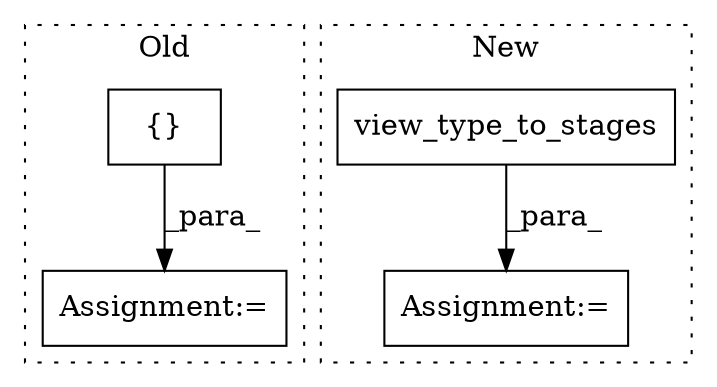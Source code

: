 digraph G {
subgraph cluster0 {
1 [label="{}" a="4" s="621,779" l="1,1" shape="box"];
4 [label="Assignment:=" a="7" s="603" l="1" shape="box"];
label = "Old";
style="dotted";
}
subgraph cluster1 {
2 [label="view_type_to_stages" a="32" s="885,917" l="20,1" shape="box"];
3 [label="Assignment:=" a="7" s="741" l="1" shape="box"];
label = "New";
style="dotted";
}
1 -> 4 [label="_para_"];
2 -> 3 [label="_para_"];
}